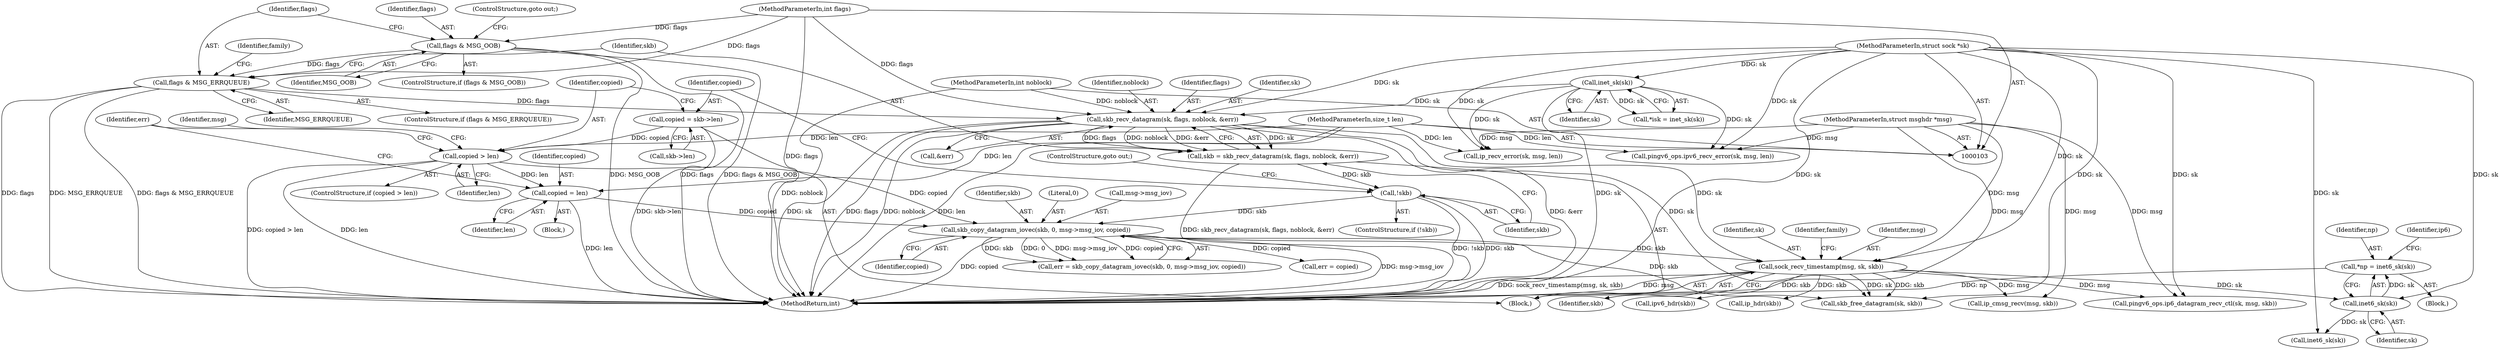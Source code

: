 digraph "0_linux_cf970c002d270c36202bd5b9c2804d3097a52da0@pointer" {
"1000275" [label="(Call,*np = inet6_sk(sk))"];
"1000277" [label="(Call,inet6_sk(sk))"];
"1000209" [label="(Call,sock_recv_timestamp(msg, sk, skb))"];
"1000106" [label="(MethodParameterIn,struct msghdr *msg)"];
"1000169" [label="(Call,skb_recv_datagram(sk, flags, noblock, &err))"];
"1000115" [label="(Call,inet_sk(sk))"];
"1000105" [label="(MethodParameterIn,struct sock *sk)"];
"1000142" [label="(Call,flags & MSG_ERRQUEUE)"];
"1000137" [label="(Call,flags & MSG_OOB)"];
"1000109" [label="(MethodParameterIn,int flags)"];
"1000108" [label="(MethodParameterIn,int noblock)"];
"1000199" [label="(Call,skb_copy_datagram_iovec(skb, 0, msg->msg_iov, copied))"];
"1000176" [label="(Call,!skb)"];
"1000167" [label="(Call,skb = skb_recv_datagram(sk, flags, noblock, &err))"];
"1000185" [label="(Call,copied > len)"];
"1000179" [label="(Call,copied = skb->len)"];
"1000107" [label="(MethodParameterIn,size_t len)"];
"1000194" [label="(Call,copied = len)"];
"1000169" [label="(Call,skb_recv_datagram(sk, flags, noblock, &err))"];
"1000209" [label="(Call,sock_recv_timestamp(msg, sk, skb))"];
"1000172" [label="(Identifier,noblock)"];
"1000163" [label="(Call,pingv6_ops.ipv6_recv_error(sk, msg, len))"];
"1000199" [label="(Call,skb_copy_datagram_iovec(skb, 0, msg->msg_iov, copied))"];
"1000113" [label="(Call,*isk = inet_sk(sk))"];
"1000185" [label="(Call,copied > len)"];
"1000265" [label="(Call,ip_cmsg_recv(msg, skb))"];
"1000115" [label="(Call,inet_sk(sk))"];
"1000187" [label="(Identifier,len)"];
"1000212" [label="(Identifier,skb)"];
"1000106" [label="(MethodParameterIn,struct msghdr *msg)"];
"1000194" [label="(Call,copied = len)"];
"1000175" [label="(ControlStructure,if (!skb))"];
"1000277" [label="(Call,inet6_sk(sk))"];
"1000178" [label="(ControlStructure,goto out;)"];
"1000211" [label="(Identifier,sk)"];
"1000200" [label="(Identifier,skb)"];
"1000346" [label="(Call,inet6_sk(sk))"];
"1000205" [label="(Identifier,copied)"];
"1000108" [label="(MethodParameterIn,int noblock)"];
"1000361" [label="(Call,skb_free_datagram(sk, skb))"];
"1000281" [label="(Identifier,ip6)"];
"1000197" [label="(Call,err = skb_copy_datagram_iovec(skb, 0, msg->msg_iov, copied))"];
"1000184" [label="(ControlStructure,if (copied > len))"];
"1000177" [label="(Identifier,skb)"];
"1000370" [label="(MethodReturn,int)"];
"1000142" [label="(Call,flags & MSG_ERRQUEUE)"];
"1000144" [label="(Identifier,MSG_ERRQUEUE)"];
"1000179" [label="(Call,copied = skb->len)"];
"1000138" [label="(Identifier,flags)"];
"1000141" [label="(ControlStructure,if (flags & MSG_ERRQUEUE))"];
"1000143" [label="(Identifier,flags)"];
"1000198" [label="(Identifier,err)"];
"1000181" [label="(Call,skb->len)"];
"1000278" [label="(Identifier,sk)"];
"1000171" [label="(Identifier,flags)"];
"1000188" [label="(Block,)"];
"1000195" [label="(Identifier,copied)"];
"1000191" [label="(Identifier,msg)"];
"1000111" [label="(Block,)"];
"1000282" [label="(Call,ipv6_hdr(skb))"];
"1000140" [label="(ControlStructure,goto out;)"];
"1000137" [label="(Call,flags & MSG_OOB)"];
"1000201" [label="(Literal,0)"];
"1000202" [label="(Call,msg->msg_iov)"];
"1000168" [label="(Identifier,skb)"];
"1000116" [label="(Identifier,sk)"];
"1000107" [label="(MethodParameterIn,size_t len)"];
"1000105" [label="(MethodParameterIn,struct sock *sk)"];
"1000152" [label="(Call,ip_recv_error(sk, msg, len))"];
"1000357" [label="(Call,err = copied)"];
"1000173" [label="(Call,&err)"];
"1000170" [label="(Identifier,sk)"];
"1000276" [label="(Identifier,np)"];
"1000136" [label="(ControlStructure,if (flags & MSG_OOB))"];
"1000350" [label="(Call,pingv6_ops.ip6_datagram_recv_ctl(sk, msg, skb))"];
"1000186" [label="(Identifier,copied)"];
"1000148" [label="(Identifier,family)"];
"1000139" [label="(Identifier,MSG_OOB)"];
"1000176" [label="(Call,!skb)"];
"1000180" [label="(Identifier,copied)"];
"1000273" [label="(Block,)"];
"1000275" [label="(Call,*np = inet6_sk(sk))"];
"1000109" [label="(MethodParameterIn,int flags)"];
"1000196" [label="(Identifier,len)"];
"1000215" [label="(Identifier,family)"];
"1000167" [label="(Call,skb = skb_recv_datagram(sk, flags, noblock, &err))"];
"1000243" [label="(Call,ip_hdr(skb))"];
"1000210" [label="(Identifier,msg)"];
"1000275" -> "1000273"  [label="AST: "];
"1000275" -> "1000277"  [label="CFG: "];
"1000276" -> "1000275"  [label="AST: "];
"1000277" -> "1000275"  [label="AST: "];
"1000281" -> "1000275"  [label="CFG: "];
"1000275" -> "1000370"  [label="DDG: np"];
"1000277" -> "1000275"  [label="DDG: sk"];
"1000277" -> "1000278"  [label="CFG: "];
"1000278" -> "1000277"  [label="AST: "];
"1000209" -> "1000277"  [label="DDG: sk"];
"1000105" -> "1000277"  [label="DDG: sk"];
"1000277" -> "1000346"  [label="DDG: sk"];
"1000209" -> "1000111"  [label="AST: "];
"1000209" -> "1000212"  [label="CFG: "];
"1000210" -> "1000209"  [label="AST: "];
"1000211" -> "1000209"  [label="AST: "];
"1000212" -> "1000209"  [label="AST: "];
"1000215" -> "1000209"  [label="CFG: "];
"1000209" -> "1000370"  [label="DDG: sock_recv_timestamp(msg, sk, skb)"];
"1000209" -> "1000370"  [label="DDG: msg"];
"1000106" -> "1000209"  [label="DDG: msg"];
"1000169" -> "1000209"  [label="DDG: sk"];
"1000105" -> "1000209"  [label="DDG: sk"];
"1000199" -> "1000209"  [label="DDG: skb"];
"1000209" -> "1000243"  [label="DDG: skb"];
"1000209" -> "1000265"  [label="DDG: msg"];
"1000209" -> "1000282"  [label="DDG: skb"];
"1000209" -> "1000350"  [label="DDG: msg"];
"1000209" -> "1000361"  [label="DDG: sk"];
"1000209" -> "1000361"  [label="DDG: skb"];
"1000106" -> "1000103"  [label="AST: "];
"1000106" -> "1000370"  [label="DDG: msg"];
"1000106" -> "1000152"  [label="DDG: msg"];
"1000106" -> "1000163"  [label="DDG: msg"];
"1000106" -> "1000265"  [label="DDG: msg"];
"1000106" -> "1000350"  [label="DDG: msg"];
"1000169" -> "1000167"  [label="AST: "];
"1000169" -> "1000173"  [label="CFG: "];
"1000170" -> "1000169"  [label="AST: "];
"1000171" -> "1000169"  [label="AST: "];
"1000172" -> "1000169"  [label="AST: "];
"1000173" -> "1000169"  [label="AST: "];
"1000167" -> "1000169"  [label="CFG: "];
"1000169" -> "1000370"  [label="DDG: noblock"];
"1000169" -> "1000370"  [label="DDG: &err"];
"1000169" -> "1000370"  [label="DDG: flags"];
"1000169" -> "1000370"  [label="DDG: sk"];
"1000169" -> "1000167"  [label="DDG: sk"];
"1000169" -> "1000167"  [label="DDG: flags"];
"1000169" -> "1000167"  [label="DDG: noblock"];
"1000169" -> "1000167"  [label="DDG: &err"];
"1000115" -> "1000169"  [label="DDG: sk"];
"1000105" -> "1000169"  [label="DDG: sk"];
"1000142" -> "1000169"  [label="DDG: flags"];
"1000109" -> "1000169"  [label="DDG: flags"];
"1000108" -> "1000169"  [label="DDG: noblock"];
"1000169" -> "1000361"  [label="DDG: sk"];
"1000115" -> "1000113"  [label="AST: "];
"1000115" -> "1000116"  [label="CFG: "];
"1000116" -> "1000115"  [label="AST: "];
"1000113" -> "1000115"  [label="CFG: "];
"1000115" -> "1000370"  [label="DDG: sk"];
"1000115" -> "1000113"  [label="DDG: sk"];
"1000105" -> "1000115"  [label="DDG: sk"];
"1000115" -> "1000152"  [label="DDG: sk"];
"1000115" -> "1000163"  [label="DDG: sk"];
"1000105" -> "1000103"  [label="AST: "];
"1000105" -> "1000370"  [label="DDG: sk"];
"1000105" -> "1000152"  [label="DDG: sk"];
"1000105" -> "1000163"  [label="DDG: sk"];
"1000105" -> "1000346"  [label="DDG: sk"];
"1000105" -> "1000350"  [label="DDG: sk"];
"1000105" -> "1000361"  [label="DDG: sk"];
"1000142" -> "1000141"  [label="AST: "];
"1000142" -> "1000144"  [label="CFG: "];
"1000143" -> "1000142"  [label="AST: "];
"1000144" -> "1000142"  [label="AST: "];
"1000148" -> "1000142"  [label="CFG: "];
"1000168" -> "1000142"  [label="CFG: "];
"1000142" -> "1000370"  [label="DDG: flags & MSG_ERRQUEUE"];
"1000142" -> "1000370"  [label="DDG: MSG_ERRQUEUE"];
"1000142" -> "1000370"  [label="DDG: flags"];
"1000137" -> "1000142"  [label="DDG: flags"];
"1000109" -> "1000142"  [label="DDG: flags"];
"1000137" -> "1000136"  [label="AST: "];
"1000137" -> "1000139"  [label="CFG: "];
"1000138" -> "1000137"  [label="AST: "];
"1000139" -> "1000137"  [label="AST: "];
"1000140" -> "1000137"  [label="CFG: "];
"1000143" -> "1000137"  [label="CFG: "];
"1000137" -> "1000370"  [label="DDG: MSG_OOB"];
"1000137" -> "1000370"  [label="DDG: flags"];
"1000137" -> "1000370"  [label="DDG: flags & MSG_OOB"];
"1000109" -> "1000137"  [label="DDG: flags"];
"1000109" -> "1000103"  [label="AST: "];
"1000109" -> "1000370"  [label="DDG: flags"];
"1000108" -> "1000103"  [label="AST: "];
"1000108" -> "1000370"  [label="DDG: noblock"];
"1000199" -> "1000197"  [label="AST: "];
"1000199" -> "1000205"  [label="CFG: "];
"1000200" -> "1000199"  [label="AST: "];
"1000201" -> "1000199"  [label="AST: "];
"1000202" -> "1000199"  [label="AST: "];
"1000205" -> "1000199"  [label="AST: "];
"1000197" -> "1000199"  [label="CFG: "];
"1000199" -> "1000370"  [label="DDG: copied"];
"1000199" -> "1000370"  [label="DDG: msg->msg_iov"];
"1000199" -> "1000197"  [label="DDG: skb"];
"1000199" -> "1000197"  [label="DDG: 0"];
"1000199" -> "1000197"  [label="DDG: msg->msg_iov"];
"1000199" -> "1000197"  [label="DDG: copied"];
"1000176" -> "1000199"  [label="DDG: skb"];
"1000185" -> "1000199"  [label="DDG: copied"];
"1000194" -> "1000199"  [label="DDG: copied"];
"1000199" -> "1000357"  [label="DDG: copied"];
"1000199" -> "1000361"  [label="DDG: skb"];
"1000176" -> "1000175"  [label="AST: "];
"1000176" -> "1000177"  [label="CFG: "];
"1000177" -> "1000176"  [label="AST: "];
"1000178" -> "1000176"  [label="CFG: "];
"1000180" -> "1000176"  [label="CFG: "];
"1000176" -> "1000370"  [label="DDG: !skb"];
"1000176" -> "1000370"  [label="DDG: skb"];
"1000167" -> "1000176"  [label="DDG: skb"];
"1000167" -> "1000111"  [label="AST: "];
"1000168" -> "1000167"  [label="AST: "];
"1000177" -> "1000167"  [label="CFG: "];
"1000167" -> "1000370"  [label="DDG: skb_recv_datagram(sk, flags, noblock, &err)"];
"1000185" -> "1000184"  [label="AST: "];
"1000185" -> "1000187"  [label="CFG: "];
"1000186" -> "1000185"  [label="AST: "];
"1000187" -> "1000185"  [label="AST: "];
"1000191" -> "1000185"  [label="CFG: "];
"1000198" -> "1000185"  [label="CFG: "];
"1000185" -> "1000370"  [label="DDG: copied > len"];
"1000185" -> "1000370"  [label="DDG: len"];
"1000179" -> "1000185"  [label="DDG: copied"];
"1000107" -> "1000185"  [label="DDG: len"];
"1000185" -> "1000194"  [label="DDG: len"];
"1000179" -> "1000111"  [label="AST: "];
"1000179" -> "1000181"  [label="CFG: "];
"1000180" -> "1000179"  [label="AST: "];
"1000181" -> "1000179"  [label="AST: "];
"1000186" -> "1000179"  [label="CFG: "];
"1000179" -> "1000370"  [label="DDG: skb->len"];
"1000107" -> "1000103"  [label="AST: "];
"1000107" -> "1000370"  [label="DDG: len"];
"1000107" -> "1000152"  [label="DDG: len"];
"1000107" -> "1000163"  [label="DDG: len"];
"1000107" -> "1000194"  [label="DDG: len"];
"1000194" -> "1000188"  [label="AST: "];
"1000194" -> "1000196"  [label="CFG: "];
"1000195" -> "1000194"  [label="AST: "];
"1000196" -> "1000194"  [label="AST: "];
"1000198" -> "1000194"  [label="CFG: "];
"1000194" -> "1000370"  [label="DDG: len"];
}
